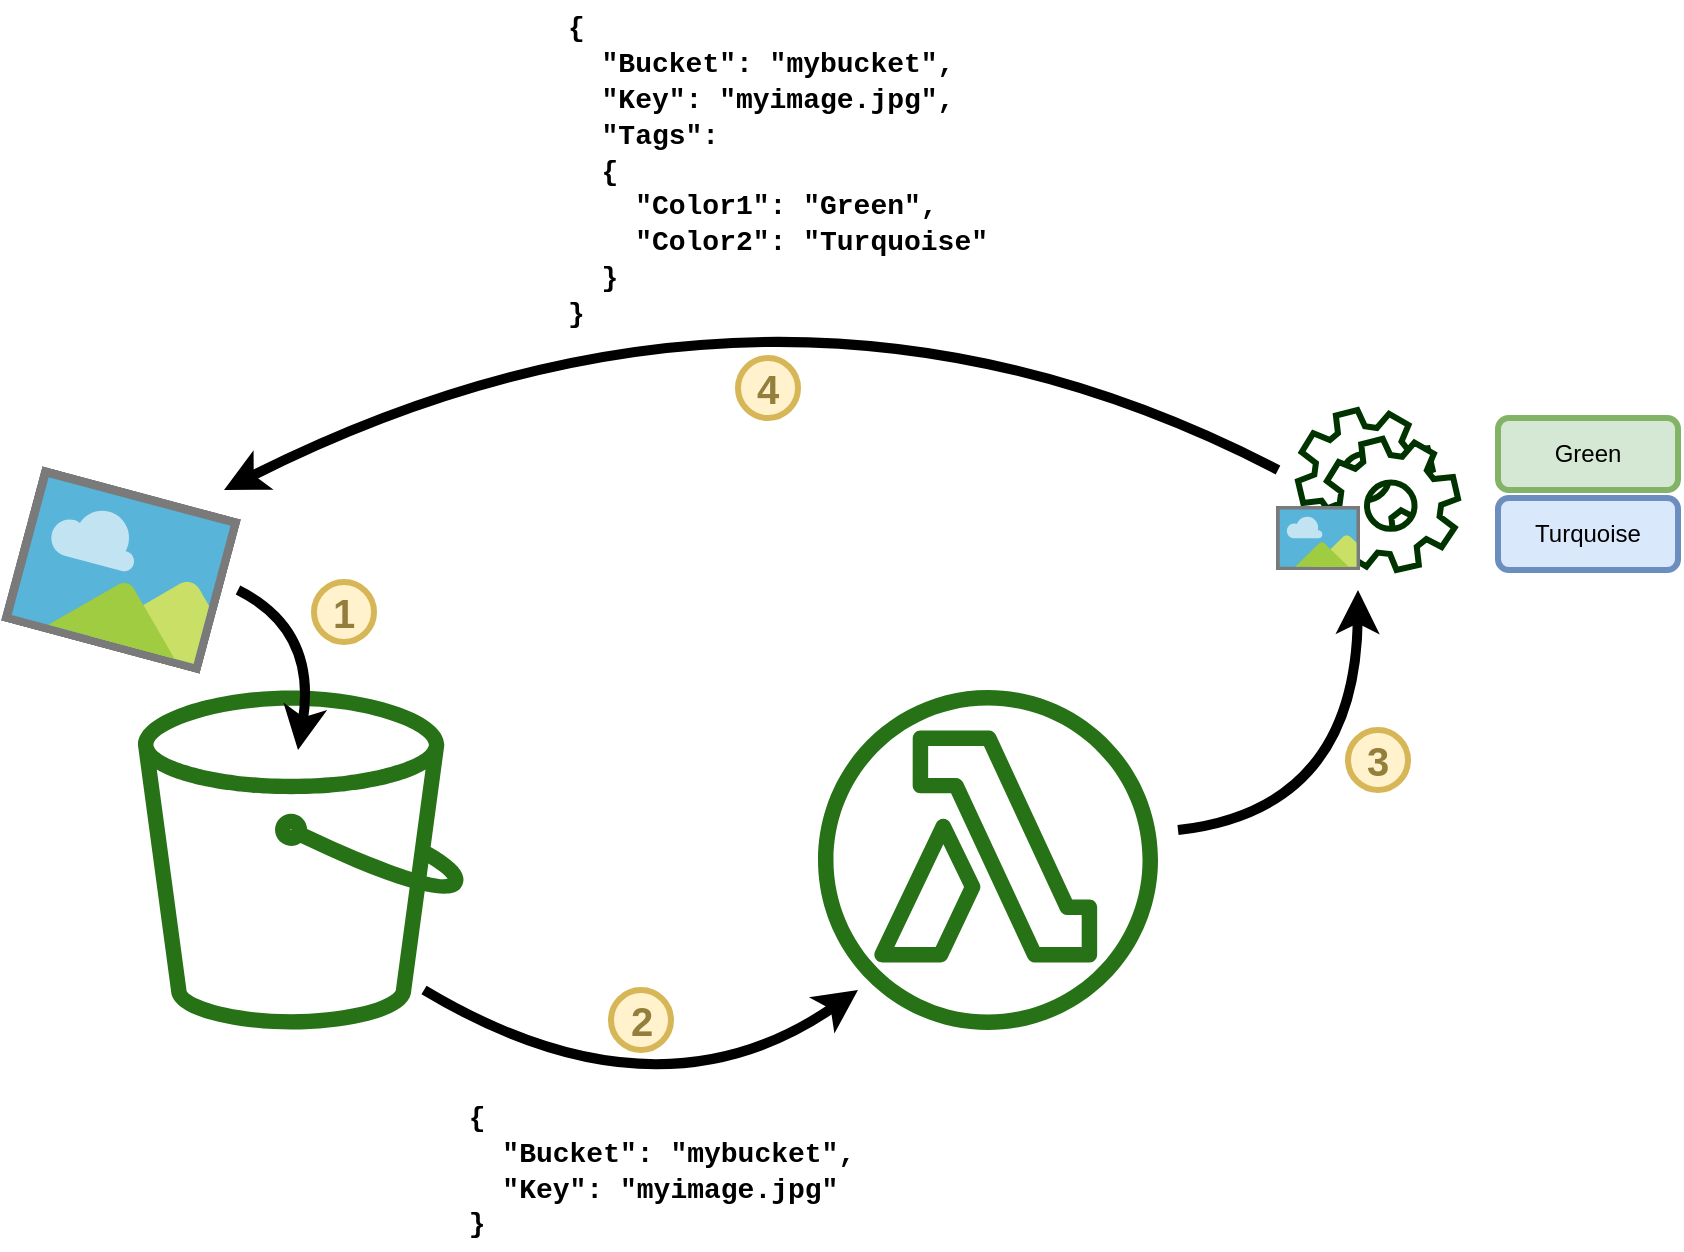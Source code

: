 <mxfile version="10.6.3" type="device"><diagram id="cKl1j2HJq8wkGg3a-PIL" name="Page-1"><mxGraphModel dx="1398" dy="1554" grid="1" gridSize="10" guides="1" tooltips="1" connect="1" arrows="1" fold="1" page="1" pageScale="1" pageWidth="1000" pageHeight="700" math="0" shadow="0"><root><mxCell id="0"/><mxCell id="1" parent="0"/><mxCell id="fLG1ySGG1ms-0uNuOhC4-1" value="" style="outlineConnect=0;fontColor=#232F3E;gradientColor=none;fillColor=#277116;strokeColor=none;dashed=1;verticalLabelPosition=bottom;verticalAlign=top;align=center;html=1;fontSize=12;fontStyle=0;aspect=fixed;shape=mxgraph.aws4.bucket;perimeterSpacing=0;strokeWidth=2;" vertex="1" parent="1"><mxGeometry x="180" y="250" width="163" height="170" as="geometry"/></mxCell><mxCell id="fLG1ySGG1ms-0uNuOhC4-2" value="" style="outlineConnect=0;fontColor=#232F3E;gradientColor=none;fillColor=#277116;strokeColor=none;dashed=0;verticalLabelPosition=bottom;verticalAlign=top;align=center;html=1;fontSize=12;fontStyle=0;aspect=fixed;shape=mxgraph.aws4.lambda_function;" vertex="1" parent="1"><mxGeometry x="520" y="250" width="170" height="170" as="geometry"/></mxCell><mxCell id="fLG1ySGG1ms-0uNuOhC4-3" value="" style="aspect=fixed;html=1;perimeter=none;align=center;shadow=0;dashed=0;image;fontSize=12;image=img/lib/mscae/Image.svg;rotation=15;" vertex="1" parent="1"><mxGeometry x="120" y="150" width="103" height="80" as="geometry"/></mxCell><mxCell id="fLG1ySGG1ms-0uNuOhC4-4" value="" style="curved=1;endArrow=classic;html=1;strokeWidth=5;" edge="1" parent="1"><mxGeometry width="50" height="50" relative="1" as="geometry"><mxPoint x="230" y="200" as="sourcePoint"/><mxPoint x="260" y="280" as="targetPoint"/><Array as="points"><mxPoint x="270" y="220"/></Array></mxGeometry></mxCell><mxCell id="fLG1ySGG1ms-0uNuOhC4-5" value="" style="curved=1;endArrow=classic;html=1;strokeWidth=5;" edge="1" parent="1"><mxGeometry width="50" height="50" relative="1" as="geometry"><mxPoint x="323" y="400" as="sourcePoint"/><mxPoint x="540" y="400" as="targetPoint"/><Array as="points"><mxPoint x="440" y="470"/></Array></mxGeometry></mxCell><mxCell id="fLG1ySGG1ms-0uNuOhC4-6" value="&lt;div style=&quot;text-align: left ; font-size: 14px&quot;&gt;&lt;b&gt;&lt;font face=&quot;Courier New&quot; style=&quot;font-size: 14px&quot;&gt;{&lt;/font&gt;&lt;/b&gt;&lt;/div&gt;&lt;div style=&quot;text-align: left ; font-size: 14px&quot;&gt;&lt;span&gt;&lt;b&gt;&lt;font face=&quot;Courier New&quot; style=&quot;font-size: 14px&quot;&gt;&amp;nbsp; &quot;Bucket&quot;: &quot;mybucket&quot;,&lt;/font&gt;&lt;/b&gt;&lt;/span&gt;&lt;/div&gt;&lt;div style=&quot;text-align: left ; font-size: 14px&quot;&gt;&lt;span&gt;&lt;b&gt;&lt;font face=&quot;Courier New&quot; style=&quot;font-size: 14px&quot;&gt;&amp;nbsp; &quot;Key&quot;: &quot;myimage.jpg&quot;&lt;/font&gt;&lt;/b&gt;&lt;/span&gt;&lt;/div&gt;&lt;div style=&quot;text-align: left ; font-size: 14px&quot;&gt;&lt;b&gt;&lt;font face=&quot;Courier New&quot; style=&quot;font-size: 14px&quot;&gt;}&lt;/font&gt;&lt;/b&gt;&lt;/div&gt;" style="text;html=1;strokeColor=none;fillColor=none;align=center;verticalAlign=middle;whiteSpace=wrap;rounded=0;dashed=1;" vertex="1" parent="1"><mxGeometry x="261.5" y="450" width="360" height="80" as="geometry"/></mxCell><mxCell id="fLG1ySGG1ms-0uNuOhC4-7" value="" style="shape=mxgraph.bpmn.service_task;html=1;outlineConnect=0;strokeColor=#003300;strokeWidth=3;" vertex="1" parent="1"><mxGeometry x="760" y="110" width="80" height="80" as="geometry"/></mxCell><mxCell id="fLG1ySGG1ms-0uNuOhC4-8" value="" style="curved=1;endArrow=classic;html=1;strokeWidth=5;" edge="1" parent="1"><mxGeometry width="50" height="50" relative="1" as="geometry"><mxPoint x="700" y="320" as="sourcePoint"/><mxPoint x="790" y="200" as="targetPoint"/><Array as="points"><mxPoint x="789" y="310"/></Array></mxGeometry></mxCell><mxCell id="fLG1ySGG1ms-0uNuOhC4-9" value="" style="aspect=fixed;html=1;perimeter=none;align=center;shadow=0;dashed=0;image;fontSize=12;image=img/lib/mscae/Image.svg;rotation=0;" vertex="1" parent="1"><mxGeometry x="749" y="158" width="42" height="32" as="geometry"/></mxCell><mxCell id="fLG1ySGG1ms-0uNuOhC4-12" value="Green" style="rounded=1;whiteSpace=wrap;html=1;strokeColor=#82b366;strokeWidth=3;fillColor=#d5e8d4;" vertex="1" parent="1"><mxGeometry x="860" y="114" width="90" height="36" as="geometry"/></mxCell><mxCell id="fLG1ySGG1ms-0uNuOhC4-13" value="Turquoise" style="rounded=1;whiteSpace=wrap;html=1;strokeColor=#6c8ebf;strokeWidth=3;fillColor=#dae8fc;" vertex="1" parent="1"><mxGeometry x="860" y="154" width="90" height="36" as="geometry"/></mxCell><mxCell id="fLG1ySGG1ms-0uNuOhC4-14" value="" style="curved=1;endArrow=classic;html=1;strokeWidth=5;" edge="1" parent="1"><mxGeometry width="50" height="50" relative="1" as="geometry"><mxPoint x="750" y="140" as="sourcePoint"/><mxPoint x="223" y="150" as="targetPoint"/><Array as="points"><mxPoint x="500" y="10"/></Array></mxGeometry></mxCell><mxCell id="fLG1ySGG1ms-0uNuOhC4-15" value="&lt;div style=&quot;text-align: left ; font-size: 14px&quot;&gt;&lt;b&gt;&lt;font face=&quot;Courier New&quot; style=&quot;font-size: 14px&quot;&gt;{&lt;/font&gt;&lt;/b&gt;&lt;/div&gt;&lt;div style=&quot;text-align: left ; font-size: 14px&quot;&gt;&lt;font style=&quot;font-size: 14px&quot;&gt;&lt;span&gt;&lt;b&gt;&lt;font face=&quot;Courier New&quot; style=&quot;font-size: 14px&quot;&gt;&amp;nbsp;&amp;nbsp;&lt;/font&gt;&lt;/b&gt;&lt;/span&gt;&lt;b&gt;&lt;font face=&quot;Courier New&quot; style=&quot;font-size: 14px&quot;&gt;&quot;Bucket&quot;: &quot;mybucket&quot;,&lt;/font&gt;&lt;/b&gt;&lt;/font&gt;&lt;/div&gt;&lt;div style=&quot;text-align: left ; font-size: 14px&quot;&gt;&lt;b&gt;&lt;font face=&quot;Courier New&quot; style=&quot;font-size: 14px&quot;&gt;&amp;nbsp; &quot;Key&quot;: &quot;myimage.jpg&quot;,&lt;/font&gt;&lt;/b&gt;&lt;/div&gt;&lt;div style=&quot;text-align: left ; font-size: 14px&quot;&gt;&lt;span&gt;&lt;b&gt;&lt;font face=&quot;Courier New&quot; style=&quot;font-size: 14px&quot;&gt;&amp;nbsp; &quot;Tags&quot;:&lt;/font&gt;&lt;/b&gt;&lt;/span&gt;&lt;/div&gt;&lt;div style=&quot;text-align: left ; font-size: 14px&quot;&gt;&lt;span&gt;&lt;b&gt;&lt;font face=&quot;Courier New&quot; style=&quot;font-size: 14px&quot;&gt;&amp;nbsp; {&lt;/font&gt;&lt;/b&gt;&lt;/span&gt;&lt;/div&gt;&lt;div style=&quot;text-align: left ; font-size: 14px&quot;&gt;&lt;span&gt;&lt;b&gt;&lt;font face=&quot;Courier New&quot; style=&quot;font-size: 14px&quot;&gt;&amp;nbsp; &amp;nbsp; &quot;Color1&quot;: &quot;Green&quot;,&lt;/font&gt;&lt;/b&gt;&lt;/span&gt;&lt;/div&gt;&lt;div style=&quot;text-align: left ; font-size: 14px&quot;&gt;&lt;span&gt;&lt;b&gt;&lt;font face=&quot;Courier New&quot; style=&quot;font-size: 14px&quot;&gt;&amp;nbsp; &amp;nbsp; &quot;Color2&quot;: &quot;Turquoise&quot;&lt;/font&gt;&lt;/b&gt;&lt;/span&gt;&lt;/div&gt;&lt;div style=&quot;text-align: left ; font-size: 14px&quot;&gt;&lt;font face=&quot;Courier New&quot; style=&quot;font-size: 14px&quot;&gt;&lt;b&gt;&amp;nbsp; }&lt;/b&gt;&lt;/font&gt;&lt;/div&gt;&lt;div style=&quot;text-align: left ; font-size: 14px&quot;&gt;&lt;b&gt;&lt;font face=&quot;Courier New&quot; style=&quot;font-size: 14px&quot;&gt;}&lt;/font&gt;&lt;/b&gt;&lt;/div&gt;" style="text;html=1;strokeColor=none;fillColor=none;align=center;verticalAlign=middle;whiteSpace=wrap;rounded=0;dashed=1;" vertex="1" parent="1"><mxGeometry x="320" y="-95" width="360" height="170" as="geometry"/></mxCell><mxCell id="fLG1ySGG1ms-0uNuOhC4-16" value="&lt;b&gt;&lt;font style=&quot;font-size: 20px&quot; color=&quot;#947e3b&quot;&gt;1&lt;/font&gt;&lt;/b&gt;" style="ellipse;whiteSpace=wrap;html=1;aspect=fixed;strokeColor=#d6b656;strokeWidth=3;fillColor=#fff2cc;" vertex="1" parent="1"><mxGeometry x="268" y="196" width="30" height="30" as="geometry"/></mxCell><mxCell id="fLG1ySGG1ms-0uNuOhC4-17" value="&lt;b&gt;&lt;font style=&quot;font-size: 20px&quot; color=&quot;#947e3b&quot;&gt;2&lt;/font&gt;&lt;/b&gt;" style="ellipse;whiteSpace=wrap;html=1;aspect=fixed;strokeColor=#d6b656;strokeWidth=3;fillColor=#fff2cc;" vertex="1" parent="1"><mxGeometry x="416.5" y="400" width="30" height="30" as="geometry"/></mxCell><mxCell id="fLG1ySGG1ms-0uNuOhC4-18" value="&lt;b&gt;&lt;font style=&quot;font-size: 20px&quot; color=&quot;#947e3b&quot;&gt;3&lt;/font&gt;&lt;/b&gt;" style="ellipse;whiteSpace=wrap;html=1;aspect=fixed;strokeColor=#d6b656;strokeWidth=3;fillColor=#fff2cc;" vertex="1" parent="1"><mxGeometry x="785" y="270" width="30" height="30" as="geometry"/></mxCell><mxCell id="fLG1ySGG1ms-0uNuOhC4-19" value="&lt;b&gt;&lt;font style=&quot;font-size: 20px&quot; color=&quot;#947e3b&quot;&gt;4&lt;/font&gt;&lt;/b&gt;" style="ellipse;whiteSpace=wrap;html=1;aspect=fixed;strokeColor=#d6b656;strokeWidth=3;fillColor=#fff2cc;" vertex="1" parent="1"><mxGeometry x="480" y="84" width="30" height="30" as="geometry"/></mxCell></root></mxGraphModel></diagram></mxfile>